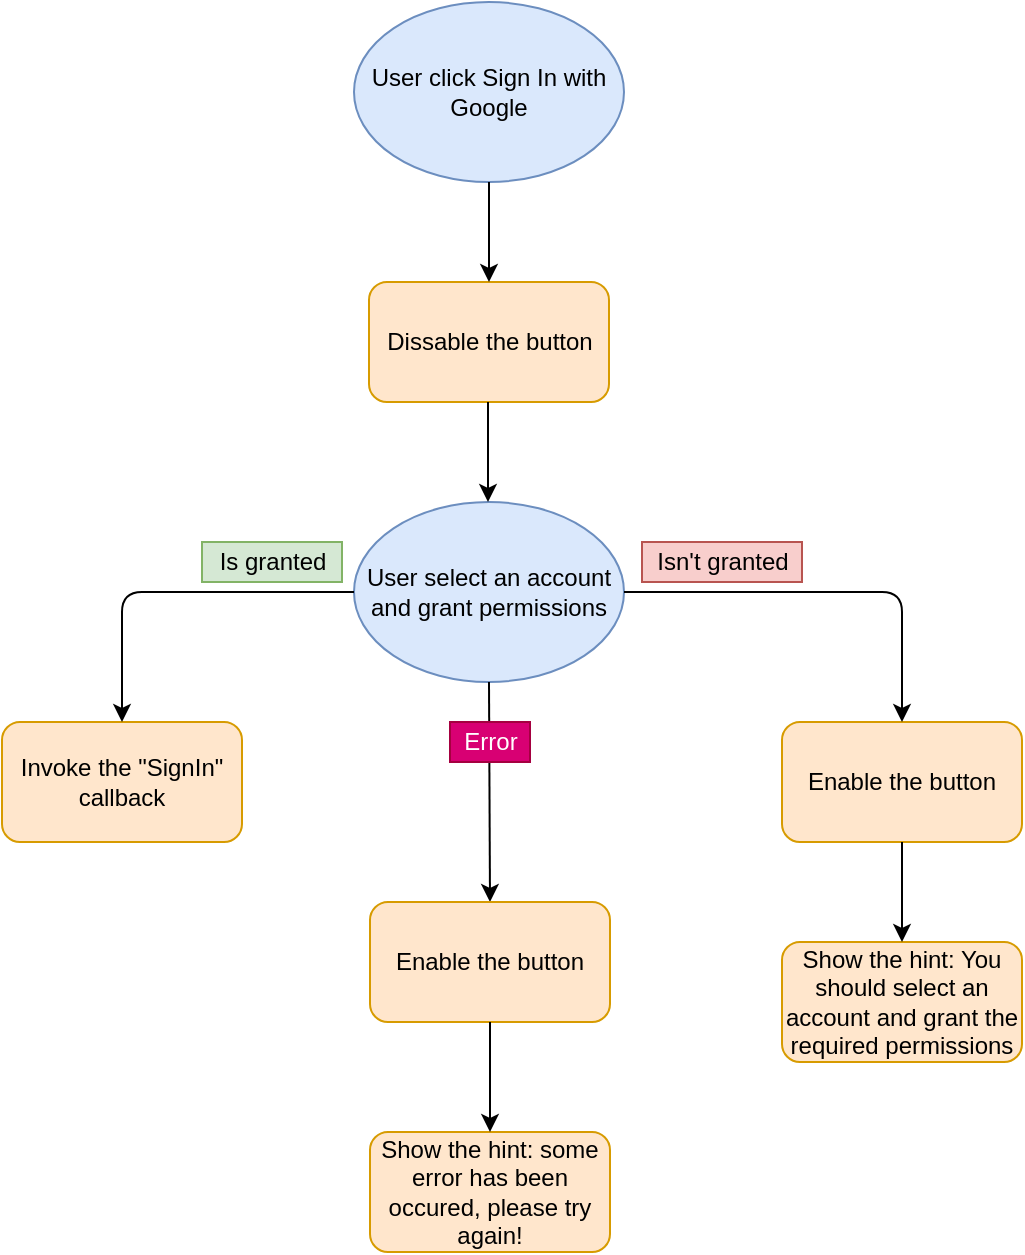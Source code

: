 <mxfile version="13.0.3" type="device"><diagram id="HAZWshv_e_nCK63vmIPt" name="Page-1"><mxGraphModel dx="1422" dy="822" grid="1" gridSize="10" guides="1" tooltips="1" connect="1" arrows="1" fold="1" page="1" pageScale="1" pageWidth="827" pageHeight="1169" math="0" shadow="0"><root><mxCell id="0"/><mxCell id="1" parent="0"/><mxCell id="c-NSN9ZWkItB6b8usEGd-1" value="User click Sign In with Google" style="ellipse;whiteSpace=wrap;html=1;fillColor=#dae8fc;strokeColor=#6c8ebf;" vertex="1" parent="1"><mxGeometry x="346" y="20" width="135" height="90" as="geometry"/></mxCell><mxCell id="c-NSN9ZWkItB6b8usEGd-3" value="Dissable the button" style="rounded=1;whiteSpace=wrap;html=1;fillColor=#ffe6cc;strokeColor=#d79b00;" vertex="1" parent="1"><mxGeometry x="353.5" y="160" width="120" height="60" as="geometry"/></mxCell><mxCell id="c-NSN9ZWkItB6b8usEGd-4" value="" style="endArrow=classic;html=1;exitX=0.5;exitY=1;exitDx=0;exitDy=0;entryX=0.5;entryY=0;entryDx=0;entryDy=0;" edge="1" parent="1" source="c-NSN9ZWkItB6b8usEGd-1" target="c-NSN9ZWkItB6b8usEGd-3"><mxGeometry width="50" height="50" relative="1" as="geometry"><mxPoint x="260" y="200" as="sourcePoint"/><mxPoint x="310" y="150" as="targetPoint"/></mxGeometry></mxCell><mxCell id="c-NSN9ZWkItB6b8usEGd-5" value="User select an account and grant permissions" style="ellipse;whiteSpace=wrap;html=1;fillColor=#dae8fc;strokeColor=#6c8ebf;" vertex="1" parent="1"><mxGeometry x="346" y="270" width="135" height="90" as="geometry"/></mxCell><mxCell id="c-NSN9ZWkItB6b8usEGd-6" value="" style="endArrow=classic;html=1;exitX=0.5;exitY=1;exitDx=0;exitDy=0;entryX=0.5;entryY=0;entryDx=0;entryDy=0;" edge="1" parent="1"><mxGeometry width="50" height="50" relative="1" as="geometry"><mxPoint x="413" y="220" as="sourcePoint"/><mxPoint x="413" y="270.0" as="targetPoint"/></mxGeometry></mxCell><mxCell id="c-NSN9ZWkItB6b8usEGd-7" value="Is granted" style="text;html=1;align=center;verticalAlign=middle;resizable=0;points=[];autosize=1;fillColor=#d5e8d4;strokeColor=#82b366;" vertex="1" parent="1"><mxGeometry x="270" y="290" width="70" height="20" as="geometry"/></mxCell><mxCell id="c-NSN9ZWkItB6b8usEGd-8" value="Isn't granted" style="text;html=1;align=center;verticalAlign=middle;resizable=0;points=[];autosize=1;fillColor=#f8cecc;strokeColor=#b85450;" vertex="1" parent="1"><mxGeometry x="490" y="290" width="80" height="20" as="geometry"/></mxCell><mxCell id="c-NSN9ZWkItB6b8usEGd-9" value="Enable the button" style="rounded=1;whiteSpace=wrap;html=1;fillColor=#ffe6cc;strokeColor=#d79b00;" vertex="1" parent="1"><mxGeometry x="560" y="380" width="120" height="60" as="geometry"/></mxCell><mxCell id="c-NSN9ZWkItB6b8usEGd-10" value="Invoke the &quot;SignIn&quot; callback" style="rounded=1;whiteSpace=wrap;html=1;fillColor=#ffe6cc;strokeColor=#d79b00;" vertex="1" parent="1"><mxGeometry x="170" y="380" width="120" height="60" as="geometry"/></mxCell><mxCell id="c-NSN9ZWkItB6b8usEGd-11" value="Show the hint: You should select an account and grant the required permissions" style="rounded=1;whiteSpace=wrap;html=1;fillColor=#ffe6cc;strokeColor=#d79b00;" vertex="1" parent="1"><mxGeometry x="560" y="490" width="120" height="60" as="geometry"/></mxCell><mxCell id="c-NSN9ZWkItB6b8usEGd-12" value="" style="endArrow=classic;html=1;exitX=1;exitY=0.5;exitDx=0;exitDy=0;entryX=0.5;entryY=0;entryDx=0;entryDy=0;" edge="1" parent="1" source="c-NSN9ZWkItB6b8usEGd-5" target="c-NSN9ZWkItB6b8usEGd-9"><mxGeometry width="50" height="50" relative="1" as="geometry"><mxPoint x="490" y="420" as="sourcePoint"/><mxPoint x="540" y="370" as="targetPoint"/><Array as="points"><mxPoint x="620" y="315"/></Array></mxGeometry></mxCell><mxCell id="c-NSN9ZWkItB6b8usEGd-13" value="" style="endArrow=classic;html=1;exitX=0.5;exitY=1;exitDx=0;exitDy=0;entryX=0.5;entryY=0;entryDx=0;entryDy=0;" edge="1" parent="1" source="c-NSN9ZWkItB6b8usEGd-9" target="c-NSN9ZWkItB6b8usEGd-11"><mxGeometry width="50" height="50" relative="1" as="geometry"><mxPoint x="480" y="530" as="sourcePoint"/><mxPoint x="530" y="480" as="targetPoint"/></mxGeometry></mxCell><mxCell id="c-NSN9ZWkItB6b8usEGd-14" value="" style="endArrow=classic;html=1;exitX=0;exitY=0.5;exitDx=0;exitDy=0;entryX=0.5;entryY=0;entryDx=0;entryDy=0;" edge="1" parent="1" source="c-NSN9ZWkItB6b8usEGd-5" target="c-NSN9ZWkItB6b8usEGd-10"><mxGeometry width="50" height="50" relative="1" as="geometry"><mxPoint x="240" y="380" as="sourcePoint"/><mxPoint x="290" y="330" as="targetPoint"/><Array as="points"><mxPoint x="230" y="315"/></Array></mxGeometry></mxCell><mxCell id="c-NSN9ZWkItB6b8usEGd-16" value="" style="endArrow=classic;html=1;exitX=0.5;exitY=1;exitDx=0;exitDy=0;entryX=0.5;entryY=0;entryDx=0;entryDy=0;" edge="1" parent="1" source="c-NSN9ZWkItB6b8usEGd-5" target="c-NSN9ZWkItB6b8usEGd-19"><mxGeometry width="50" height="50" relative="1" as="geometry"><mxPoint x="320" y="590" as="sourcePoint"/><mxPoint x="414" y="600" as="targetPoint"/></mxGeometry></mxCell><mxCell id="c-NSN9ZWkItB6b8usEGd-17" value="Error" style="text;html=1;align=center;verticalAlign=middle;resizable=0;points=[];autosize=1;fillColor=#d80073;strokeColor=#A50040;fontColor=#ffffff;" vertex="1" parent="1"><mxGeometry x="394" y="380" width="40" height="20" as="geometry"/></mxCell><mxCell id="c-NSN9ZWkItB6b8usEGd-18" value="Show the hint: some error has been occured, please try again!" style="rounded=1;whiteSpace=wrap;html=1;fillColor=#ffe6cc;strokeColor=#d79b00;" vertex="1" parent="1"><mxGeometry x="354" y="585" width="120" height="60" as="geometry"/></mxCell><mxCell id="c-NSN9ZWkItB6b8usEGd-19" value="Enable the button" style="rounded=1;whiteSpace=wrap;html=1;fillColor=#ffe6cc;strokeColor=#d79b00;" vertex="1" parent="1"><mxGeometry x="354" y="470" width="120" height="60" as="geometry"/></mxCell><mxCell id="c-NSN9ZWkItB6b8usEGd-20" value="" style="endArrow=classic;html=1;exitX=0.5;exitY=1;exitDx=0;exitDy=0;entryX=0.5;entryY=0;entryDx=0;entryDy=0;" edge="1" parent="1" source="c-NSN9ZWkItB6b8usEGd-19" target="c-NSN9ZWkItB6b8usEGd-18"><mxGeometry width="50" height="50" relative="1" as="geometry"><mxPoint x="413.71" y="660" as="sourcePoint"/><mxPoint x="413.71" y="710" as="targetPoint"/></mxGeometry></mxCell></root></mxGraphModel></diagram></mxfile>